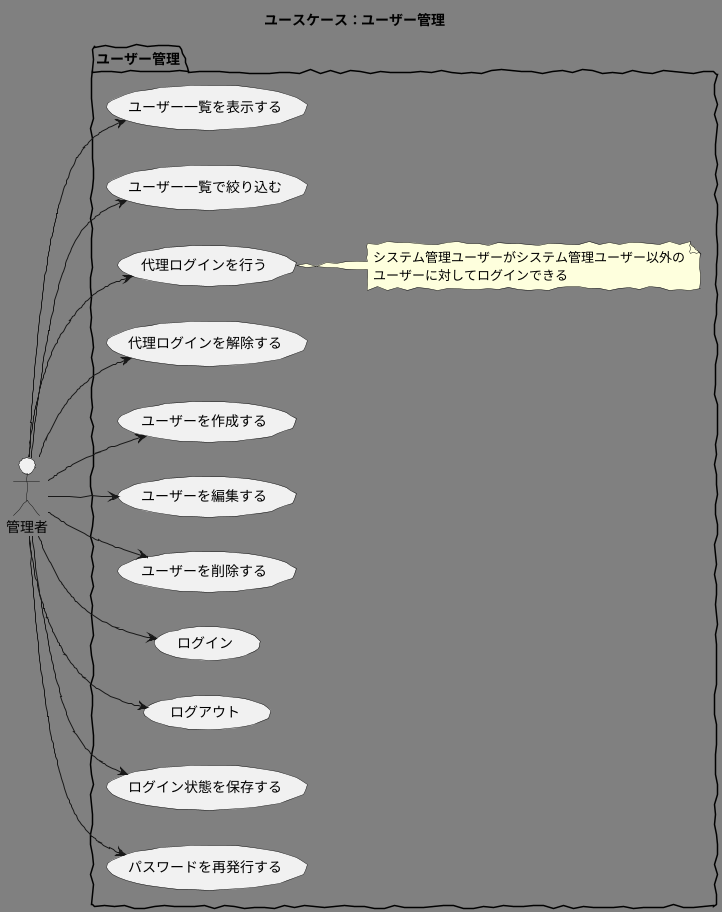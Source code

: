 @startuml
skinparam handwritten true
skinparam backgroundColor grey

title ユースケース：ユーザー管理

actor 管理者

package ユーザー管理 {
	left to right direction
	管理者 --> (ユーザー一覧を表示する)
	管理者 --> (ユーザー一覧で絞り込む)
	管理者 --> (代理ログインを行う)
	note right of 代理ログインを行う
	システム管理ユーザーがシステム管理ユーザー以外の
	ユーザーに対してログインできる
	endnote
	管理者 --> (代理ログインを解除する)
	管理者 --> (ユーザーを作成する)
	管理者 --> (ユーザーを編集する)
	管理者 --> (ユーザーを削除する)
	管理者 --> (ログイン)
	管理者 --> (ログアウト)
	管理者 --> (ログイン状態を保存する)
	管理者 --> (パスワードを再発行する)
}

@enduml
